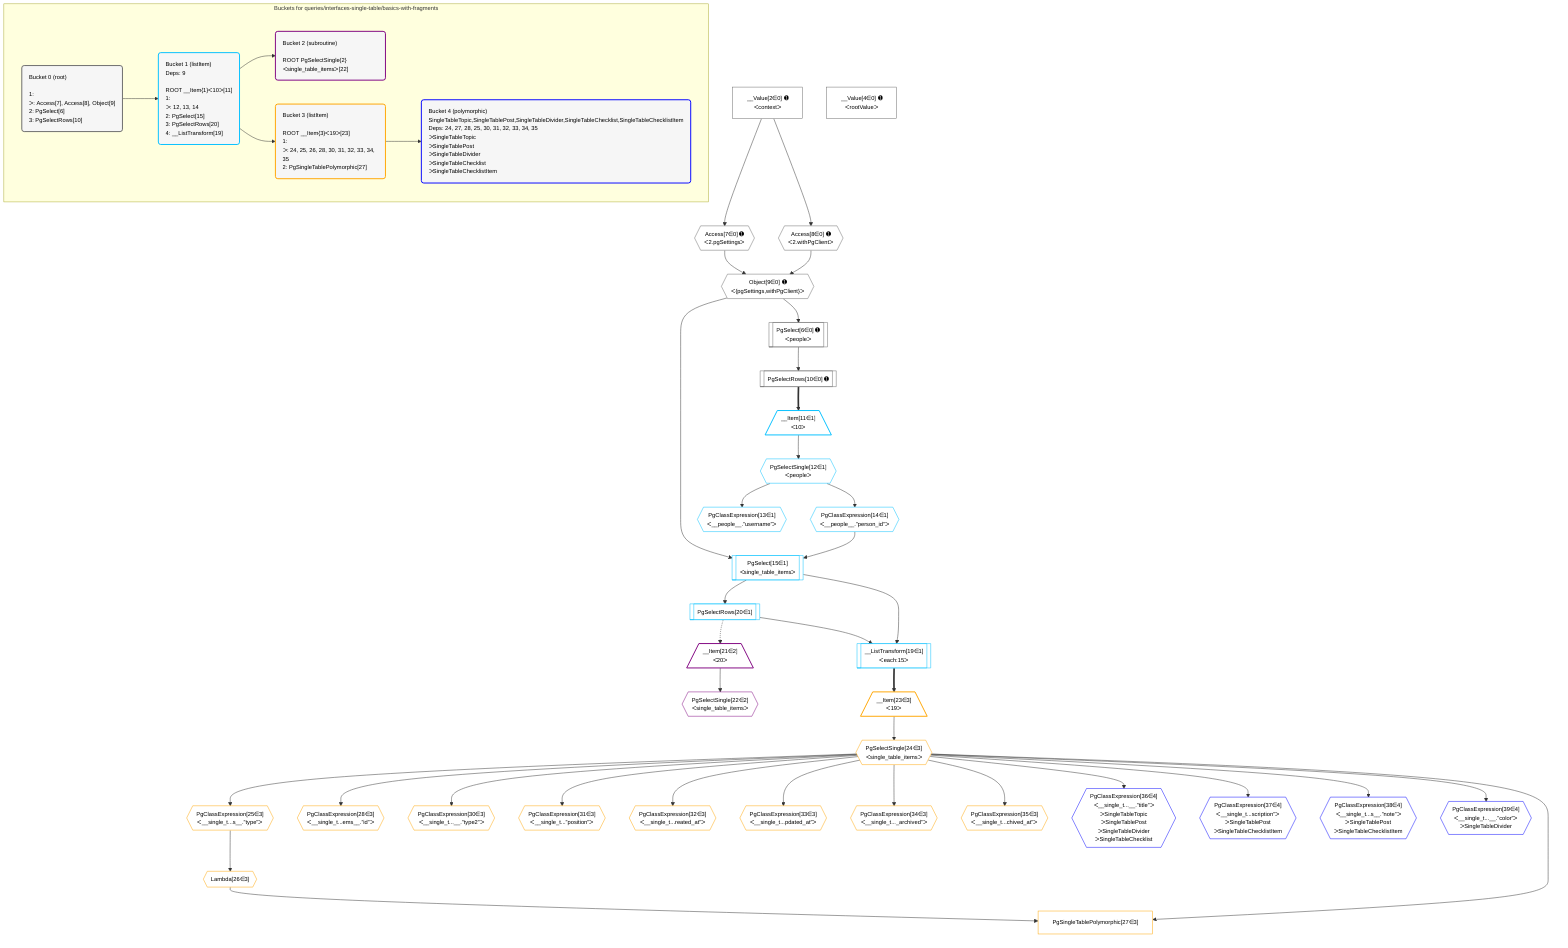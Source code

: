 %%{init: {'themeVariables': { 'fontSize': '12px'}}}%%
graph TD
    classDef path fill:#eee,stroke:#000,color:#000
    classDef plan fill:#fff,stroke-width:1px,color:#000
    classDef itemplan fill:#fff,stroke-width:2px,color:#000
    classDef unbatchedplan fill:#dff,stroke-width:1px,color:#000
    classDef sideeffectplan fill:#fcc,stroke-width:2px,color:#000
    classDef bucket fill:#f6f6f6,color:#000,stroke-width:2px,text-align:left


    %% plan dependencies
    Object9{{"Object[9∈0] ➊<br />ᐸ{pgSettings,withPgClient}ᐳ"}}:::plan
    Access7{{"Access[7∈0] ➊<br />ᐸ2.pgSettingsᐳ"}}:::plan
    Access8{{"Access[8∈0] ➊<br />ᐸ2.withPgClientᐳ"}}:::plan
    Access7 & Access8 --> Object9
    PgSelect6[["PgSelect[6∈0] ➊<br />ᐸpeopleᐳ"]]:::plan
    Object9 --> PgSelect6
    __Value2["__Value[2∈0] ➊<br />ᐸcontextᐳ"]:::plan
    __Value2 --> Access7
    __Value2 --> Access8
    PgSelectRows10[["PgSelectRows[10∈0] ➊"]]:::plan
    PgSelect6 --> PgSelectRows10
    __Value4["__Value[4∈0] ➊<br />ᐸrootValueᐳ"]:::plan
    PgSelect15[["PgSelect[15∈1]<br />ᐸsingle_table_itemsᐳ"]]:::plan
    PgClassExpression14{{"PgClassExpression[14∈1]<br />ᐸ__people__.”person_id”ᐳ"}}:::plan
    Object9 & PgClassExpression14 --> PgSelect15
    __ListTransform19[["__ListTransform[19∈1]<br />ᐸeach:15ᐳ"]]:::plan
    PgSelectRows20[["PgSelectRows[20∈1]"]]:::plan
    PgSelectRows20 & PgSelect15 --> __ListTransform19
    __Item11[/"__Item[11∈1]<br />ᐸ10ᐳ"\]:::itemplan
    PgSelectRows10 ==> __Item11
    PgSelectSingle12{{"PgSelectSingle[12∈1]<br />ᐸpeopleᐳ"}}:::plan
    __Item11 --> PgSelectSingle12
    PgClassExpression13{{"PgClassExpression[13∈1]<br />ᐸ__people__.”username”ᐳ"}}:::plan
    PgSelectSingle12 --> PgClassExpression13
    PgSelectSingle12 --> PgClassExpression14
    PgSelect15 --> PgSelectRows20
    __Item21[/"__Item[21∈2]<br />ᐸ20ᐳ"\]:::itemplan
    PgSelectRows20 -.-> __Item21
    PgSelectSingle22{{"PgSelectSingle[22∈2]<br />ᐸsingle_table_itemsᐳ"}}:::plan
    __Item21 --> PgSelectSingle22
    PgSingleTablePolymorphic27["PgSingleTablePolymorphic[27∈3]"]:::plan
    Lambda26{{"Lambda[26∈3]"}}:::plan
    PgSelectSingle24{{"PgSelectSingle[24∈3]<br />ᐸsingle_table_itemsᐳ"}}:::plan
    Lambda26 & PgSelectSingle24 --> PgSingleTablePolymorphic27
    __Item23[/"__Item[23∈3]<br />ᐸ19ᐳ"\]:::itemplan
    __ListTransform19 ==> __Item23
    __Item23 --> PgSelectSingle24
    PgClassExpression25{{"PgClassExpression[25∈3]<br />ᐸ__single_t...s__.”type”ᐳ"}}:::plan
    PgSelectSingle24 --> PgClassExpression25
    PgClassExpression25 --> Lambda26
    PgClassExpression28{{"PgClassExpression[28∈3]<br />ᐸ__single_t...ems__.”id”ᐳ"}}:::plan
    PgSelectSingle24 --> PgClassExpression28
    PgClassExpression30{{"PgClassExpression[30∈3]<br />ᐸ__single_t...__.”type2”ᐳ"}}:::plan
    PgSelectSingle24 --> PgClassExpression30
    PgClassExpression31{{"PgClassExpression[31∈3]<br />ᐸ__single_t...”position”ᐳ"}}:::plan
    PgSelectSingle24 --> PgClassExpression31
    PgClassExpression32{{"PgClassExpression[32∈3]<br />ᐸ__single_t...reated_at”ᐳ"}}:::plan
    PgSelectSingle24 --> PgClassExpression32
    PgClassExpression33{{"PgClassExpression[33∈3]<br />ᐸ__single_t...pdated_at”ᐳ"}}:::plan
    PgSelectSingle24 --> PgClassExpression33
    PgClassExpression34{{"PgClassExpression[34∈3]<br />ᐸ__single_t..._archived”ᐳ"}}:::plan
    PgSelectSingle24 --> PgClassExpression34
    PgClassExpression35{{"PgClassExpression[35∈3]<br />ᐸ__single_t...chived_at”ᐳ"}}:::plan
    PgSelectSingle24 --> PgClassExpression35
    PgClassExpression36{{"PgClassExpression[36∈4]<br />ᐸ__single_t...__.”title”ᐳ<br />ᐳSingleTableTopic<br />ᐳSingleTablePost<br />ᐳSingleTableDivider<br />ᐳSingleTableChecklist"}}:::plan
    PgSelectSingle24 --> PgClassExpression36
    PgClassExpression37{{"PgClassExpression[37∈4]<br />ᐸ__single_t...scription”ᐳ<br />ᐳSingleTablePost<br />ᐳSingleTableChecklistItem"}}:::plan
    PgSelectSingle24 --> PgClassExpression37
    PgClassExpression38{{"PgClassExpression[38∈4]<br />ᐸ__single_t...s__.”note”ᐳ<br />ᐳSingleTablePost<br />ᐳSingleTableChecklistItem"}}:::plan
    PgSelectSingle24 --> PgClassExpression38
    PgClassExpression39{{"PgClassExpression[39∈4]<br />ᐸ__single_t...__.”color”ᐳ<br />ᐳSingleTableDivider"}}:::plan
    PgSelectSingle24 --> PgClassExpression39

    %% define steps

    subgraph "Buckets for queries/interfaces-single-table/basics-with-fragments"
    Bucket0("Bucket 0 (root)<br /><br />1: <br />ᐳ: Access[7], Access[8], Object[9]<br />2: PgSelect[6]<br />3: PgSelectRows[10]"):::bucket
    classDef bucket0 stroke:#696969
    class Bucket0,__Value2,__Value4,PgSelect6,Access7,Access8,Object9,PgSelectRows10 bucket0
    Bucket1("Bucket 1 (listItem)<br />Deps: 9<br /><br />ROOT __Item{1}ᐸ10ᐳ[11]<br />1: <br />ᐳ: 12, 13, 14<br />2: PgSelect[15]<br />3: PgSelectRows[20]<br />4: __ListTransform[19]"):::bucket
    classDef bucket1 stroke:#00bfff
    class Bucket1,__Item11,PgSelectSingle12,PgClassExpression13,PgClassExpression14,PgSelect15,__ListTransform19,PgSelectRows20 bucket1
    Bucket2("Bucket 2 (subroutine)<br /><br />ROOT PgSelectSingle{2}ᐸsingle_table_itemsᐳ[22]"):::bucket
    classDef bucket2 stroke:#7f007f
    class Bucket2,__Item21,PgSelectSingle22 bucket2
    Bucket3("Bucket 3 (listItem)<br /><br />ROOT __Item{3}ᐸ19ᐳ[23]<br />1: <br />ᐳ: 24, 25, 26, 28, 30, 31, 32, 33, 34, 35<br />2: PgSingleTablePolymorphic[27]"):::bucket
    classDef bucket3 stroke:#ffa500
    class Bucket3,__Item23,PgSelectSingle24,PgClassExpression25,Lambda26,PgSingleTablePolymorphic27,PgClassExpression28,PgClassExpression30,PgClassExpression31,PgClassExpression32,PgClassExpression33,PgClassExpression34,PgClassExpression35 bucket3
    Bucket4("Bucket 4 (polymorphic)<br />SingleTableTopic,SingleTablePost,SingleTableDivider,SingleTableChecklist,SingleTableChecklistItem<br />Deps: 24, 27, 28, 25, 30, 31, 32, 33, 34, 35<br />ᐳSingleTableTopic<br />ᐳSingleTablePost<br />ᐳSingleTableDivider<br />ᐳSingleTableChecklist<br />ᐳSingleTableChecklistItem"):::bucket
    classDef bucket4 stroke:#0000ff
    class Bucket4,PgClassExpression36,PgClassExpression37,PgClassExpression38,PgClassExpression39 bucket4
    Bucket0 --> Bucket1
    Bucket1 --> Bucket2 & Bucket3
    Bucket3 --> Bucket4
    end